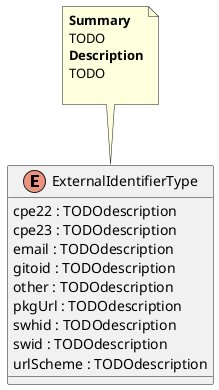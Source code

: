 @startuml
enum ExternalIdentifierType {
    cpe22 : TODOdescription
    cpe23 : TODOdescription
    email : TODOdescription
    gitoid : TODOdescription
    other : TODOdescription
    pkgUrl : TODOdescription
    swhid : TODOdescription
    swid : TODOdescription
    urlScheme : TODOdescription
}
note top of ExternalIdentifierType
<b>Summary</b>
TODO
<b>Description</b>
TODO

end note
@enduml
